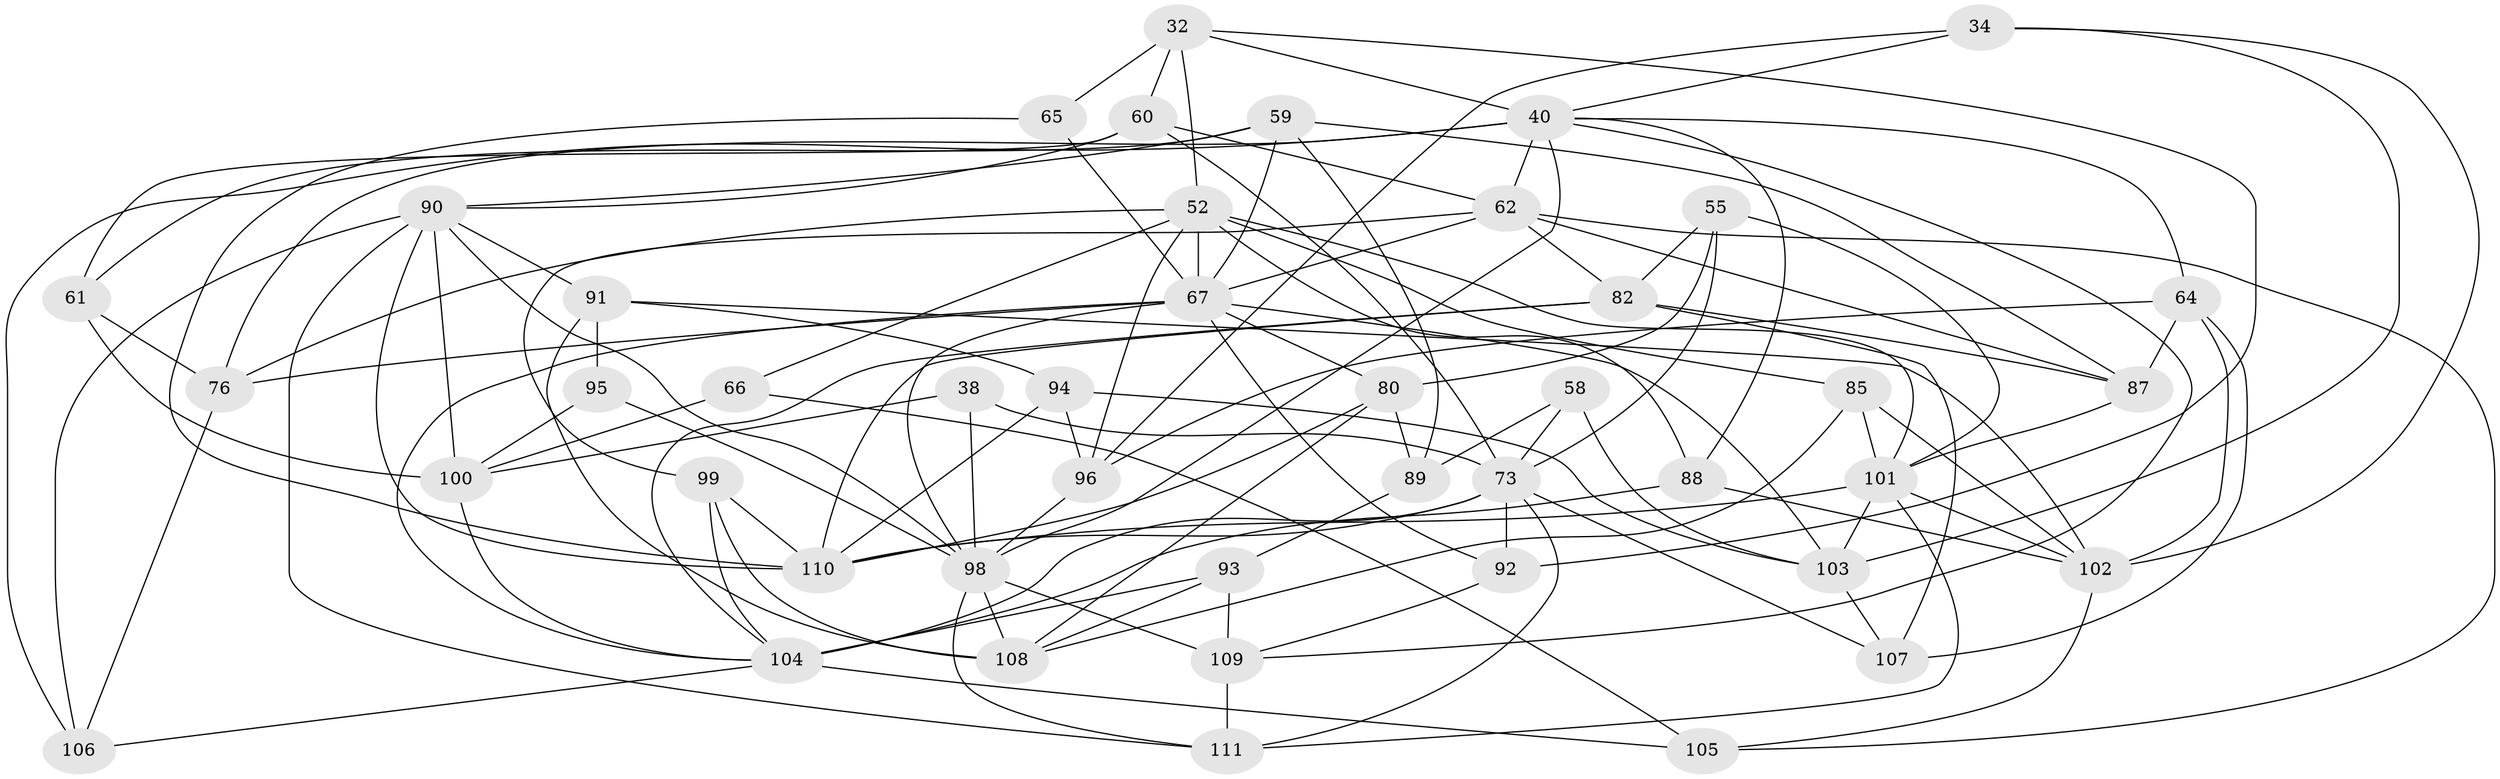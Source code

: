 // original degree distribution, {4: 1.0}
// Generated by graph-tools (version 1.1) at 2025/02/03/04/25 22:02:00]
// undirected, 44 vertices, 119 edges
graph export_dot {
graph [start="1"]
  node [color=gray90,style=filled];
  32 [super="+11"];
  34;
  38;
  40 [super="+30+39+37"];
  52 [super="+48"];
  55;
  58;
  59 [super="+53"];
  60 [super="+56"];
  61;
  62 [super="+8+26+54"];
  64 [super="+44"];
  65;
  66;
  67 [super="+49"];
  73 [super="+5+13+43"];
  76 [super="+29"];
  80 [super="+71"];
  82 [super="+25+78"];
  85 [super="+9"];
  87 [super="+74"];
  88 [super="+4"];
  89;
  90 [super="+23+57+86"];
  91 [super="+84"];
  92;
  93;
  94;
  95;
  96 [super="+81"];
  98 [super="+24+50"];
  99;
  100 [super="+33+70"];
  101 [super="+77+83"];
  102 [super="+63+75"];
  103 [super="+41"];
  104 [super="+10+45+79"];
  105 [super="+7"];
  106 [super="+22"];
  107;
  108 [super="+72"];
  109 [super="+12+47"];
  110 [super="+97"];
  111 [super="+68"];
  32 -- 92;
  32 -- 65 [weight=2];
  32 -- 60;
  32 -- 52;
  32 -- 40;
  34 -- 40;
  34 -- 102;
  34 -- 103;
  34 -- 96;
  38 -- 73;
  38 -- 98;
  38 -- 100 [weight=2];
  40 -- 64;
  40 -- 98;
  40 -- 76;
  40 -- 106;
  40 -- 88;
  40 -- 62 [weight=2];
  40 -- 109;
  52 -- 85 [weight=2];
  52 -- 96 [weight=2];
  52 -- 66;
  52 -- 88;
  52 -- 76;
  52 -- 67;
  52 -- 101;
  55 -- 73;
  55 -- 80;
  55 -- 82;
  55 -- 101;
  58 -- 89;
  58 -- 73;
  58 -- 103 [weight=2];
  59 -- 87;
  59 -- 61;
  59 -- 90 [weight=2];
  59 -- 89;
  59 -- 67;
  60 -- 61;
  60 -- 73 [weight=2];
  60 -- 62 [weight=2];
  60 -- 90 [weight=2];
  61 -- 76;
  61 -- 100;
  62 -- 105;
  62 -- 87;
  62 -- 82 [weight=2];
  62 -- 99;
  62 -- 67;
  64 -- 107;
  64 -- 87 [weight=2];
  64 -- 96;
  64 -- 102;
  65 -- 110;
  65 -- 67;
  66 -- 105 [weight=2];
  66 -- 100;
  67 -- 103;
  67 -- 80;
  67 -- 98 [weight=2];
  67 -- 104 [weight=2];
  67 -- 76;
  67 -- 92;
  73 -- 107;
  73 -- 92;
  73 -- 110;
  73 -- 104;
  73 -- 111;
  76 -- 106 [weight=2];
  80 -- 89;
  80 -- 110 [weight=2];
  80 -- 108;
  82 -- 107;
  82 -- 104;
  82 -- 110 [weight=2];
  82 -- 87;
  85 -- 102;
  85 -- 108;
  85 -- 101 [weight=2];
  87 -- 101;
  88 -- 104 [weight=3];
  88 -- 102;
  89 -- 93;
  90 -- 111;
  90 -- 110 [weight=3];
  90 -- 106 [weight=2];
  90 -- 91;
  90 -- 100 [weight=2];
  90 -- 98;
  91 -- 108 [weight=2];
  91 -- 94;
  91 -- 102 [weight=2];
  91 -- 95 [weight=2];
  92 -- 109;
  93 -- 108;
  93 -- 104;
  93 -- 109;
  94 -- 96;
  94 -- 110;
  94 -- 103;
  95 -- 100;
  95 -- 98;
  96 -- 98;
  98 -- 111;
  98 -- 109 [weight=2];
  98 -- 108 [weight=2];
  99 -- 108;
  99 -- 104;
  99 -- 110;
  100 -- 104;
  101 -- 102 [weight=2];
  101 -- 110;
  101 -- 103 [weight=2];
  101 -- 111 [weight=2];
  102 -- 105 [weight=2];
  103 -- 107;
  104 -- 105;
  104 -- 106;
  109 -- 111 [weight=3];
}
